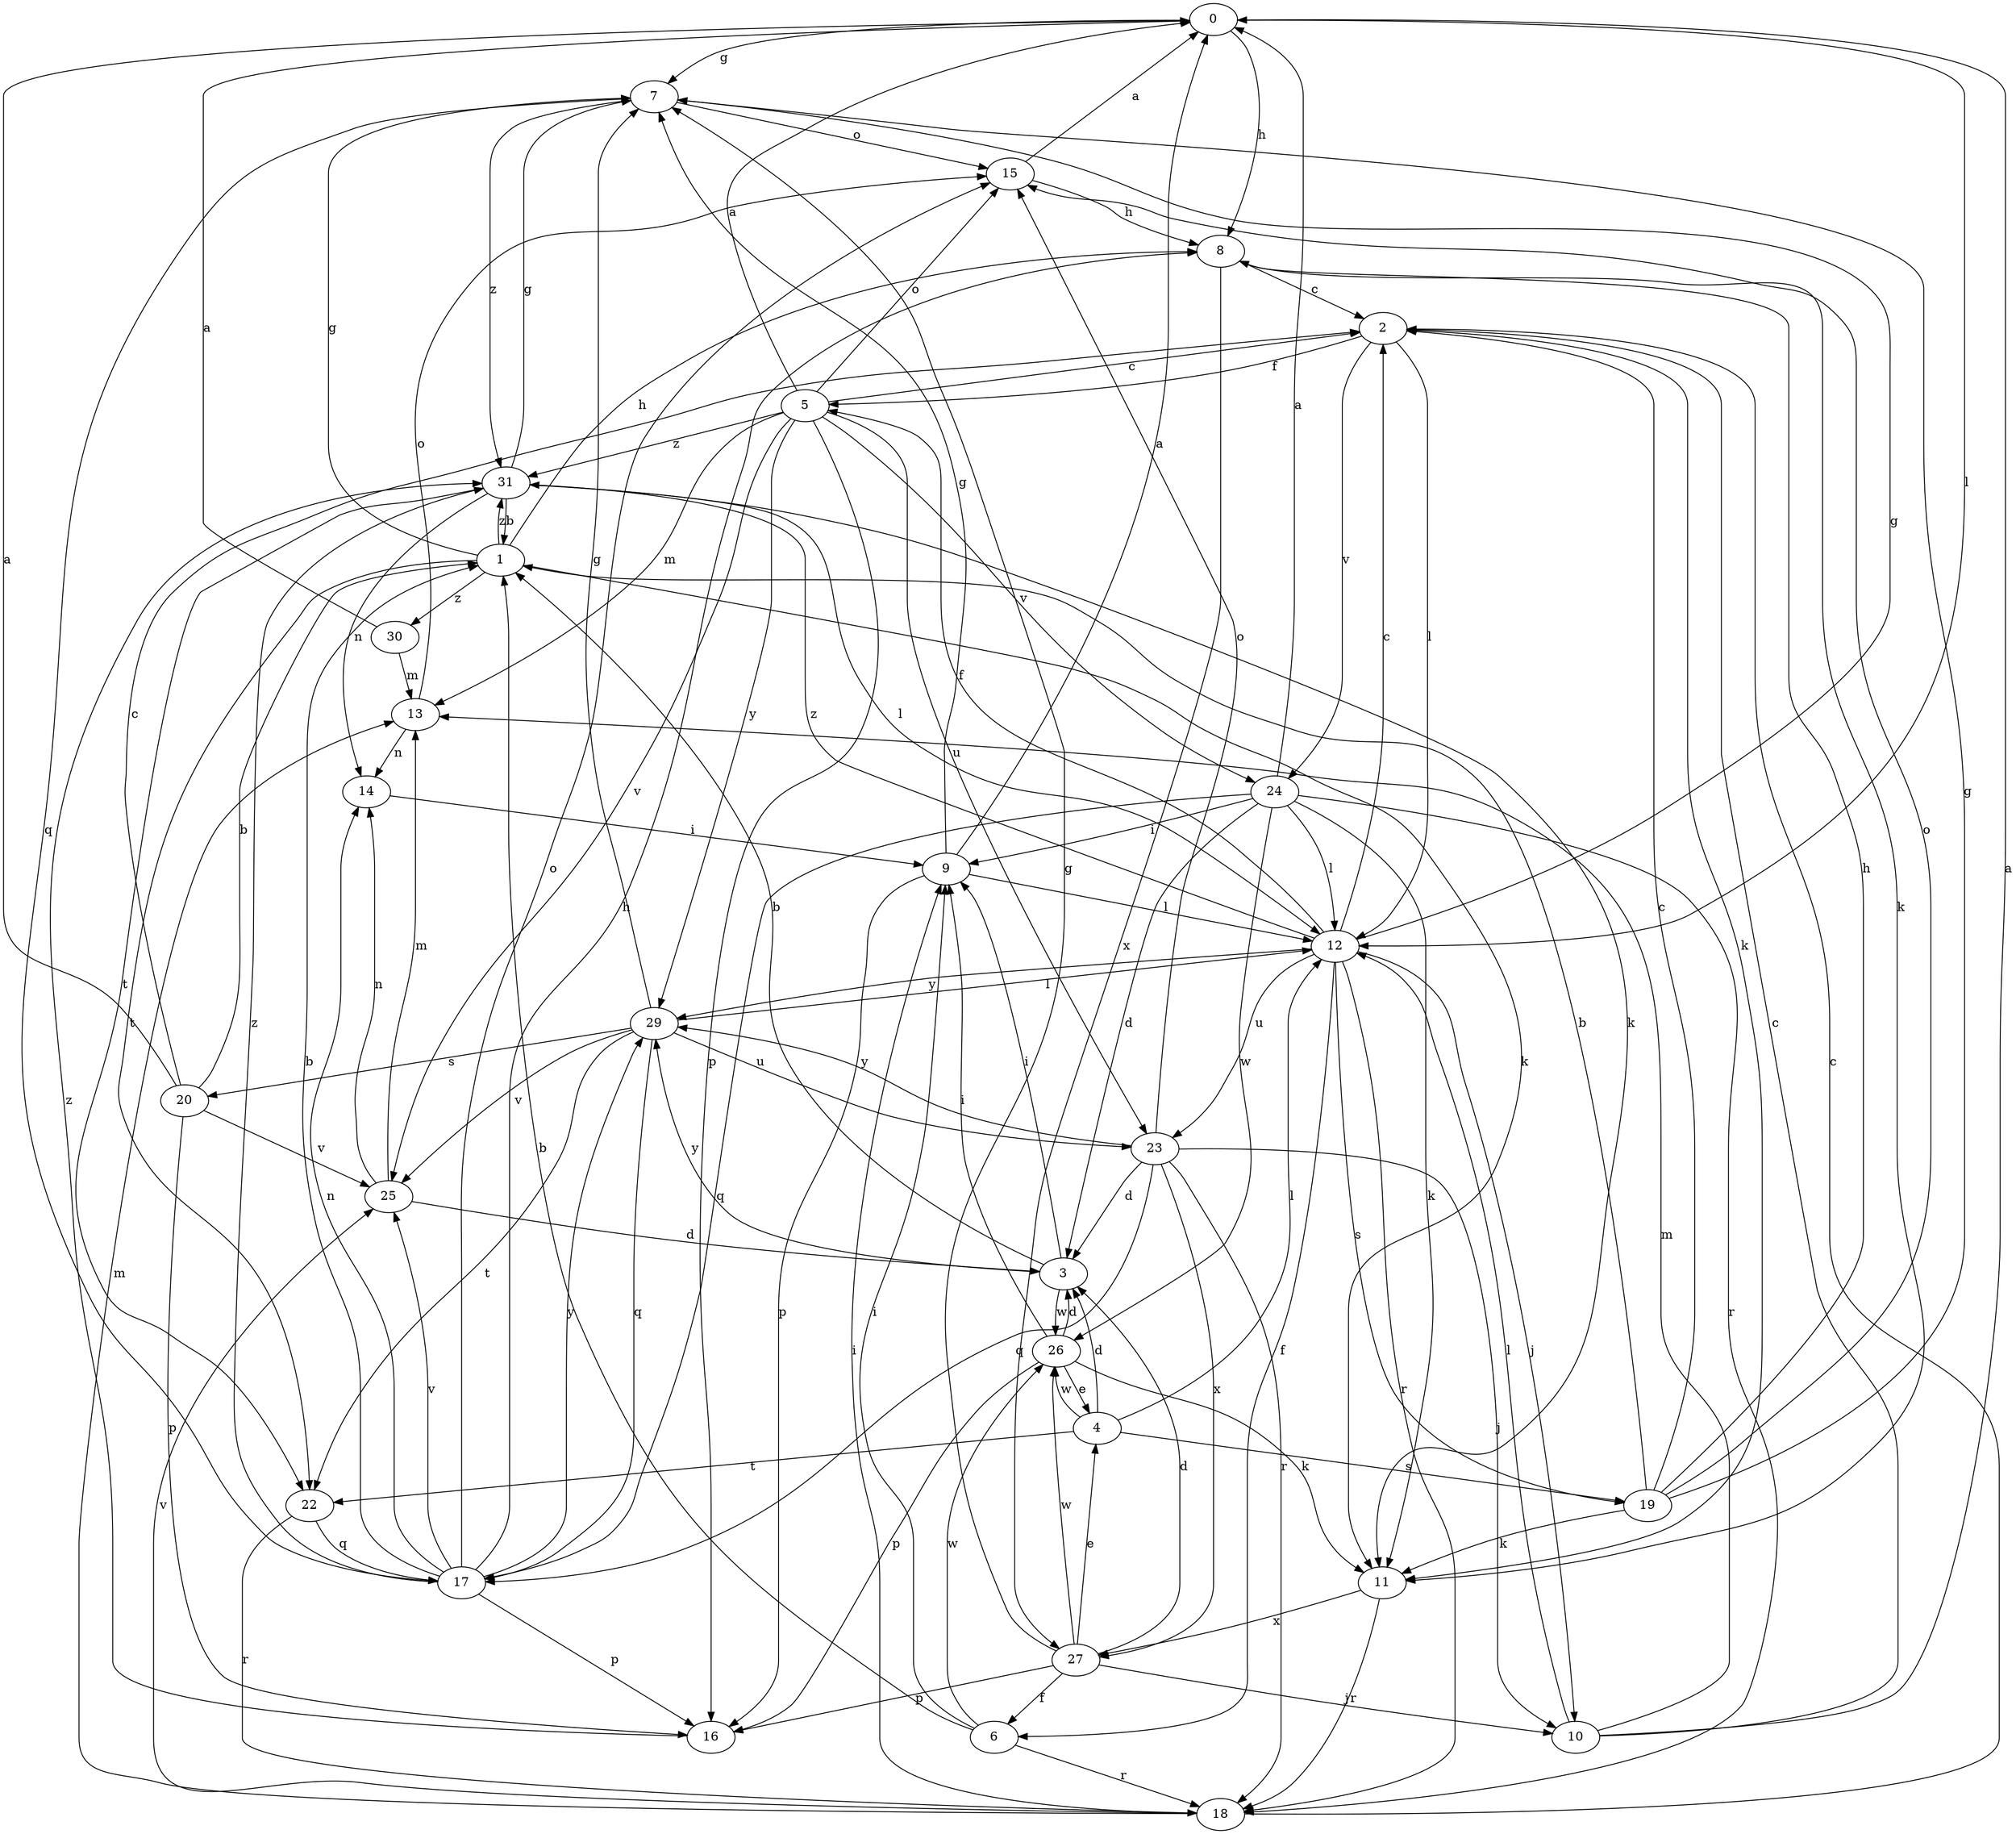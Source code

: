 strict digraph  {
0;
1;
2;
3;
4;
5;
6;
7;
8;
9;
10;
11;
12;
13;
14;
15;
16;
17;
18;
19;
20;
22;
23;
24;
25;
26;
27;
29;
30;
31;
0 -> 7  [label=g];
0 -> 8  [label=h];
0 -> 12  [label=l];
1 -> 7  [label=g];
1 -> 8  [label=h];
1 -> 11  [label=k];
1 -> 22  [label=t];
1 -> 30  [label=z];
1 -> 31  [label=z];
2 -> 5  [label=f];
2 -> 11  [label=k];
2 -> 12  [label=l];
2 -> 24  [label=v];
3 -> 1  [label=b];
3 -> 9  [label=i];
3 -> 26  [label=w];
3 -> 29  [label=y];
4 -> 3  [label=d];
4 -> 12  [label=l];
4 -> 19  [label=s];
4 -> 22  [label=t];
4 -> 26  [label=w];
5 -> 0  [label=a];
5 -> 2  [label=c];
5 -> 13  [label=m];
5 -> 15  [label=o];
5 -> 16  [label=p];
5 -> 23  [label=u];
5 -> 24  [label=v];
5 -> 25  [label=v];
5 -> 29  [label=y];
5 -> 31  [label=z];
6 -> 1  [label=b];
6 -> 9  [label=i];
6 -> 18  [label=r];
6 -> 26  [label=w];
7 -> 15  [label=o];
7 -> 17  [label=q];
7 -> 31  [label=z];
8 -> 2  [label=c];
8 -> 11  [label=k];
8 -> 27  [label=x];
9 -> 0  [label=a];
9 -> 7  [label=g];
9 -> 12  [label=l];
9 -> 16  [label=p];
10 -> 0  [label=a];
10 -> 2  [label=c];
10 -> 12  [label=l];
10 -> 13  [label=m];
11 -> 18  [label=r];
11 -> 27  [label=x];
12 -> 2  [label=c];
12 -> 5  [label=f];
12 -> 6  [label=f];
12 -> 7  [label=g];
12 -> 10  [label=j];
12 -> 18  [label=r];
12 -> 19  [label=s];
12 -> 23  [label=u];
12 -> 29  [label=y];
12 -> 31  [label=z];
13 -> 14  [label=n];
13 -> 15  [label=o];
14 -> 9  [label=i];
15 -> 0  [label=a];
15 -> 8  [label=h];
16 -> 31  [label=z];
17 -> 1  [label=b];
17 -> 8  [label=h];
17 -> 14  [label=n];
17 -> 15  [label=o];
17 -> 16  [label=p];
17 -> 25  [label=v];
17 -> 29  [label=y];
17 -> 31  [label=z];
18 -> 2  [label=c];
18 -> 9  [label=i];
18 -> 13  [label=m];
18 -> 25  [label=v];
19 -> 1  [label=b];
19 -> 2  [label=c];
19 -> 7  [label=g];
19 -> 8  [label=h];
19 -> 11  [label=k];
19 -> 15  [label=o];
20 -> 0  [label=a];
20 -> 1  [label=b];
20 -> 2  [label=c];
20 -> 16  [label=p];
20 -> 25  [label=v];
22 -> 17  [label=q];
22 -> 18  [label=r];
23 -> 3  [label=d];
23 -> 10  [label=j];
23 -> 15  [label=o];
23 -> 17  [label=q];
23 -> 18  [label=r];
23 -> 27  [label=x];
23 -> 29  [label=y];
24 -> 0  [label=a];
24 -> 3  [label=d];
24 -> 9  [label=i];
24 -> 11  [label=k];
24 -> 12  [label=l];
24 -> 17  [label=q];
24 -> 18  [label=r];
24 -> 26  [label=w];
25 -> 3  [label=d];
25 -> 13  [label=m];
25 -> 14  [label=n];
26 -> 3  [label=d];
26 -> 4  [label=e];
26 -> 9  [label=i];
26 -> 11  [label=k];
26 -> 16  [label=p];
27 -> 3  [label=d];
27 -> 4  [label=e];
27 -> 6  [label=f];
27 -> 7  [label=g];
27 -> 10  [label=j];
27 -> 16  [label=p];
27 -> 26  [label=w];
29 -> 7  [label=g];
29 -> 12  [label=l];
29 -> 17  [label=q];
29 -> 20  [label=s];
29 -> 22  [label=t];
29 -> 23  [label=u];
29 -> 25  [label=v];
30 -> 0  [label=a];
30 -> 13  [label=m];
31 -> 1  [label=b];
31 -> 7  [label=g];
31 -> 11  [label=k];
31 -> 12  [label=l];
31 -> 14  [label=n];
31 -> 22  [label=t];
}
